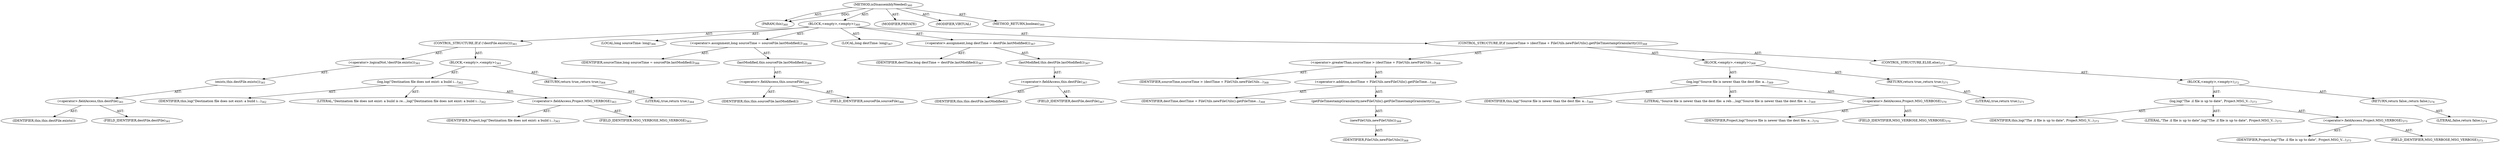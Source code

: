 digraph "isDisassemblyNeeded" {  
"111669149714" [label = <(METHOD,isDisassemblyNeeded)<SUB>360</SUB>> ]
"115964117009" [label = <(PARAM,this)<SUB>360</SUB>> ]
"25769803800" [label = <(BLOCK,&lt;empty&gt;,&lt;empty&gt;)<SUB>360</SUB>> ]
"47244640259" [label = <(CONTROL_STRUCTURE,IF,if (!destFile.exists()))<SUB>361</SUB>> ]
"30064771143" [label = <(&lt;operator&gt;.logicalNot,!destFile.exists())<SUB>361</SUB>> ]
"30064771144" [label = <(exists,this.destFile.exists())<SUB>361</SUB>> ]
"30064771145" [label = <(&lt;operator&gt;.fieldAccess,this.destFile)<SUB>361</SUB>> ]
"68719476794" [label = <(IDENTIFIER,this,this.destFile.exists())> ]
"55834574872" [label = <(FIELD_IDENTIFIER,destFile,destFile)<SUB>361</SUB>> ]
"25769803801" [label = <(BLOCK,&lt;empty&gt;,&lt;empty&gt;)<SUB>361</SUB>> ]
"30064771146" [label = <(log,log(&quot;Destination file does not exist: a build i...)<SUB>362</SUB>> ]
"68719476753" [label = <(IDENTIFIER,this,log(&quot;Destination file does not exist: a build i...)<SUB>362</SUB>> ]
"90194313222" [label = <(LITERAL,&quot;Destination file does not exist: a build is re...,log(&quot;Destination file does not exist: a build i...)<SUB>362</SUB>> ]
"30064771147" [label = <(&lt;operator&gt;.fieldAccess,Project.MSG_VERBOSE)<SUB>363</SUB>> ]
"68719476795" [label = <(IDENTIFIER,Project,log(&quot;Destination file does not exist: a build i...)<SUB>363</SUB>> ]
"55834574873" [label = <(FIELD_IDENTIFIER,MSG_VERBOSE,MSG_VERBOSE)<SUB>363</SUB>> ]
"146028888064" [label = <(RETURN,return true;,return true;)<SUB>364</SUB>> ]
"90194313223" [label = <(LITERAL,true,return true;)<SUB>364</SUB>> ]
"94489280515" [label = <(LOCAL,long sourceTime: long)<SUB>366</SUB>> ]
"30064771148" [label = <(&lt;operator&gt;.assignment,long sourceTime = sourceFile.lastModified())<SUB>366</SUB>> ]
"68719476796" [label = <(IDENTIFIER,sourceTime,long sourceTime = sourceFile.lastModified())<SUB>366</SUB>> ]
"30064771149" [label = <(lastModified,this.sourceFile.lastModified())<SUB>366</SUB>> ]
"30064771150" [label = <(&lt;operator&gt;.fieldAccess,this.sourceFile)<SUB>366</SUB>> ]
"68719476797" [label = <(IDENTIFIER,this,this.sourceFile.lastModified())> ]
"55834574874" [label = <(FIELD_IDENTIFIER,sourceFile,sourceFile)<SUB>366</SUB>> ]
"94489280516" [label = <(LOCAL,long destTime: long)<SUB>367</SUB>> ]
"30064771151" [label = <(&lt;operator&gt;.assignment,long destTime = destFile.lastModified())<SUB>367</SUB>> ]
"68719476798" [label = <(IDENTIFIER,destTime,long destTime = destFile.lastModified())<SUB>367</SUB>> ]
"30064771152" [label = <(lastModified,this.destFile.lastModified())<SUB>367</SUB>> ]
"30064771153" [label = <(&lt;operator&gt;.fieldAccess,this.destFile)<SUB>367</SUB>> ]
"68719476799" [label = <(IDENTIFIER,this,this.destFile.lastModified())> ]
"55834574875" [label = <(FIELD_IDENTIFIER,destFile,destFile)<SUB>367</SUB>> ]
"47244640260" [label = <(CONTROL_STRUCTURE,IF,if (sourceTime &gt; (destTime + FileUtils.newFileUtils().getFileTimestampGranularity())))<SUB>368</SUB>> ]
"30064771154" [label = <(&lt;operator&gt;.greaterThan,sourceTime &gt; (destTime + FileUtils.newFileUtils...)<SUB>368</SUB>> ]
"68719476800" [label = <(IDENTIFIER,sourceTime,sourceTime &gt; (destTime + FileUtils.newFileUtils...)<SUB>368</SUB>> ]
"30064771155" [label = <(&lt;operator&gt;.addition,destTime + FileUtils.newFileUtils().getFileTime...)<SUB>368</SUB>> ]
"68719476801" [label = <(IDENTIFIER,destTime,destTime + FileUtils.newFileUtils().getFileTime...)<SUB>368</SUB>> ]
"30064771156" [label = <(getFileTimestampGranularity,newFileUtils().getFileTimestampGranularity())<SUB>368</SUB>> ]
"30064771157" [label = <(newFileUtils,newFileUtils())<SUB>368</SUB>> ]
"68719476802" [label = <(IDENTIFIER,FileUtils,newFileUtils())<SUB>368</SUB>> ]
"25769803802" [label = <(BLOCK,&lt;empty&gt;,&lt;empty&gt;)<SUB>368</SUB>> ]
"30064771158" [label = <(log,log(&quot;Source file is newer than the dest file: a...)<SUB>369</SUB>> ]
"68719476754" [label = <(IDENTIFIER,this,log(&quot;Source file is newer than the dest file: a...)<SUB>369</SUB>> ]
"90194313224" [label = <(LITERAL,&quot;Source file is newer than the dest file: a reb...,log(&quot;Source file is newer than the dest file: a...)<SUB>369</SUB>> ]
"30064771159" [label = <(&lt;operator&gt;.fieldAccess,Project.MSG_VERBOSE)<SUB>370</SUB>> ]
"68719476803" [label = <(IDENTIFIER,Project,log(&quot;Source file is newer than the dest file: a...)<SUB>370</SUB>> ]
"55834574876" [label = <(FIELD_IDENTIFIER,MSG_VERBOSE,MSG_VERBOSE)<SUB>370</SUB>> ]
"146028888065" [label = <(RETURN,return true;,return true;)<SUB>371</SUB>> ]
"90194313225" [label = <(LITERAL,true,return true;)<SUB>371</SUB>> ]
"47244640261" [label = <(CONTROL_STRUCTURE,ELSE,else)<SUB>372</SUB>> ]
"25769803803" [label = <(BLOCK,&lt;empty&gt;,&lt;empty&gt;)<SUB>372</SUB>> ]
"30064771160" [label = <(log,log(&quot;The .il file is up to date&quot;, Project.MSG_V...)<SUB>373</SUB>> ]
"68719476755" [label = <(IDENTIFIER,this,log(&quot;The .il file is up to date&quot;, Project.MSG_V...)<SUB>373</SUB>> ]
"90194313226" [label = <(LITERAL,&quot;The .il file is up to date&quot;,log(&quot;The .il file is up to date&quot;, Project.MSG_V...)<SUB>373</SUB>> ]
"30064771161" [label = <(&lt;operator&gt;.fieldAccess,Project.MSG_VERBOSE)<SUB>373</SUB>> ]
"68719476804" [label = <(IDENTIFIER,Project,log(&quot;The .il file is up to date&quot;, Project.MSG_V...)<SUB>373</SUB>> ]
"55834574877" [label = <(FIELD_IDENTIFIER,MSG_VERBOSE,MSG_VERBOSE)<SUB>373</SUB>> ]
"146028888066" [label = <(RETURN,return false;,return false;)<SUB>374</SUB>> ]
"90194313227" [label = <(LITERAL,false,return false;)<SUB>374</SUB>> ]
"133143986228" [label = <(MODIFIER,PRIVATE)> ]
"133143986229" [label = <(MODIFIER,VIRTUAL)> ]
"128849018898" [label = <(METHOD_RETURN,boolean)<SUB>360</SUB>> ]
  "111669149714" -> "115964117009"  [ label = "AST: "] 
  "111669149714" -> "25769803800"  [ label = "AST: "] 
  "111669149714" -> "133143986228"  [ label = "AST: "] 
  "111669149714" -> "133143986229"  [ label = "AST: "] 
  "111669149714" -> "128849018898"  [ label = "AST: "] 
  "25769803800" -> "47244640259"  [ label = "AST: "] 
  "25769803800" -> "94489280515"  [ label = "AST: "] 
  "25769803800" -> "30064771148"  [ label = "AST: "] 
  "25769803800" -> "94489280516"  [ label = "AST: "] 
  "25769803800" -> "30064771151"  [ label = "AST: "] 
  "25769803800" -> "47244640260"  [ label = "AST: "] 
  "47244640259" -> "30064771143"  [ label = "AST: "] 
  "47244640259" -> "25769803801"  [ label = "AST: "] 
  "30064771143" -> "30064771144"  [ label = "AST: "] 
  "30064771144" -> "30064771145"  [ label = "AST: "] 
  "30064771145" -> "68719476794"  [ label = "AST: "] 
  "30064771145" -> "55834574872"  [ label = "AST: "] 
  "25769803801" -> "30064771146"  [ label = "AST: "] 
  "25769803801" -> "146028888064"  [ label = "AST: "] 
  "30064771146" -> "68719476753"  [ label = "AST: "] 
  "30064771146" -> "90194313222"  [ label = "AST: "] 
  "30064771146" -> "30064771147"  [ label = "AST: "] 
  "30064771147" -> "68719476795"  [ label = "AST: "] 
  "30064771147" -> "55834574873"  [ label = "AST: "] 
  "146028888064" -> "90194313223"  [ label = "AST: "] 
  "30064771148" -> "68719476796"  [ label = "AST: "] 
  "30064771148" -> "30064771149"  [ label = "AST: "] 
  "30064771149" -> "30064771150"  [ label = "AST: "] 
  "30064771150" -> "68719476797"  [ label = "AST: "] 
  "30064771150" -> "55834574874"  [ label = "AST: "] 
  "30064771151" -> "68719476798"  [ label = "AST: "] 
  "30064771151" -> "30064771152"  [ label = "AST: "] 
  "30064771152" -> "30064771153"  [ label = "AST: "] 
  "30064771153" -> "68719476799"  [ label = "AST: "] 
  "30064771153" -> "55834574875"  [ label = "AST: "] 
  "47244640260" -> "30064771154"  [ label = "AST: "] 
  "47244640260" -> "25769803802"  [ label = "AST: "] 
  "47244640260" -> "47244640261"  [ label = "AST: "] 
  "30064771154" -> "68719476800"  [ label = "AST: "] 
  "30064771154" -> "30064771155"  [ label = "AST: "] 
  "30064771155" -> "68719476801"  [ label = "AST: "] 
  "30064771155" -> "30064771156"  [ label = "AST: "] 
  "30064771156" -> "30064771157"  [ label = "AST: "] 
  "30064771157" -> "68719476802"  [ label = "AST: "] 
  "25769803802" -> "30064771158"  [ label = "AST: "] 
  "25769803802" -> "146028888065"  [ label = "AST: "] 
  "30064771158" -> "68719476754"  [ label = "AST: "] 
  "30064771158" -> "90194313224"  [ label = "AST: "] 
  "30064771158" -> "30064771159"  [ label = "AST: "] 
  "30064771159" -> "68719476803"  [ label = "AST: "] 
  "30064771159" -> "55834574876"  [ label = "AST: "] 
  "146028888065" -> "90194313225"  [ label = "AST: "] 
  "47244640261" -> "25769803803"  [ label = "AST: "] 
  "25769803803" -> "30064771160"  [ label = "AST: "] 
  "25769803803" -> "146028888066"  [ label = "AST: "] 
  "30064771160" -> "68719476755"  [ label = "AST: "] 
  "30064771160" -> "90194313226"  [ label = "AST: "] 
  "30064771160" -> "30064771161"  [ label = "AST: "] 
  "30064771161" -> "68719476804"  [ label = "AST: "] 
  "30064771161" -> "55834574877"  [ label = "AST: "] 
  "146028888066" -> "90194313227"  [ label = "AST: "] 
  "111669149714" -> "115964117009"  [ label = "DDG: "] 
}

